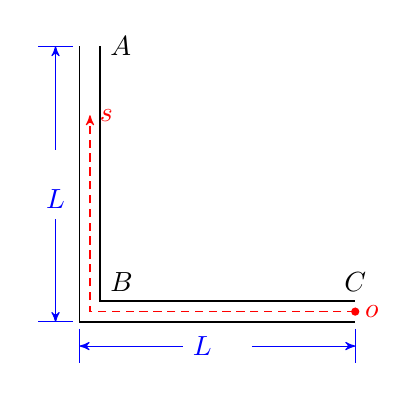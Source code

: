 \usetikzlibrary{%
    decorations.pathreplacing,%
    decorations.pathmorphing,arrows
}
\begin{tikzpicture}[scale=1.75]
\draw[semithick](0,2)--(0,0)--(2,0);
\draw[semithick](0.15,2)node[right]{$A$}--(0.15,0.15)node[above right]{$B$}--(2,0.15) node[above]{$C$};
\fill[red] (2,0.075) node[right]{$o$}circle(0.03);
\draw[densely dashed,red,->,>=stealth'] (2,0.075)--(0.075,0.075)--(0.075,1.5) node[right]{$s$};
\draw[blue](-0.05,2)--(-0.3,2) (-0.05,0)--(-0.3,0) (0,-0.05)--(0,-0.3) (2,-0.05)--(2,-0.3);

\draw[blue,<-,>=stealth'] (-0.175,0)--(-0.175,0.75) node[above]{$L$}; 
\draw[blue,->,>=stealth'] (-0.175,1.25)--(-0.175,2); 

\draw[blue,<-,>=stealth'] (0,-0.175)--(0.75,-0.175) node[right]{$L$}; 
\draw[blue,->,>=stealth'] (1.25,-0.175)--(2,-0.175); 
\end{tikzpicture}
